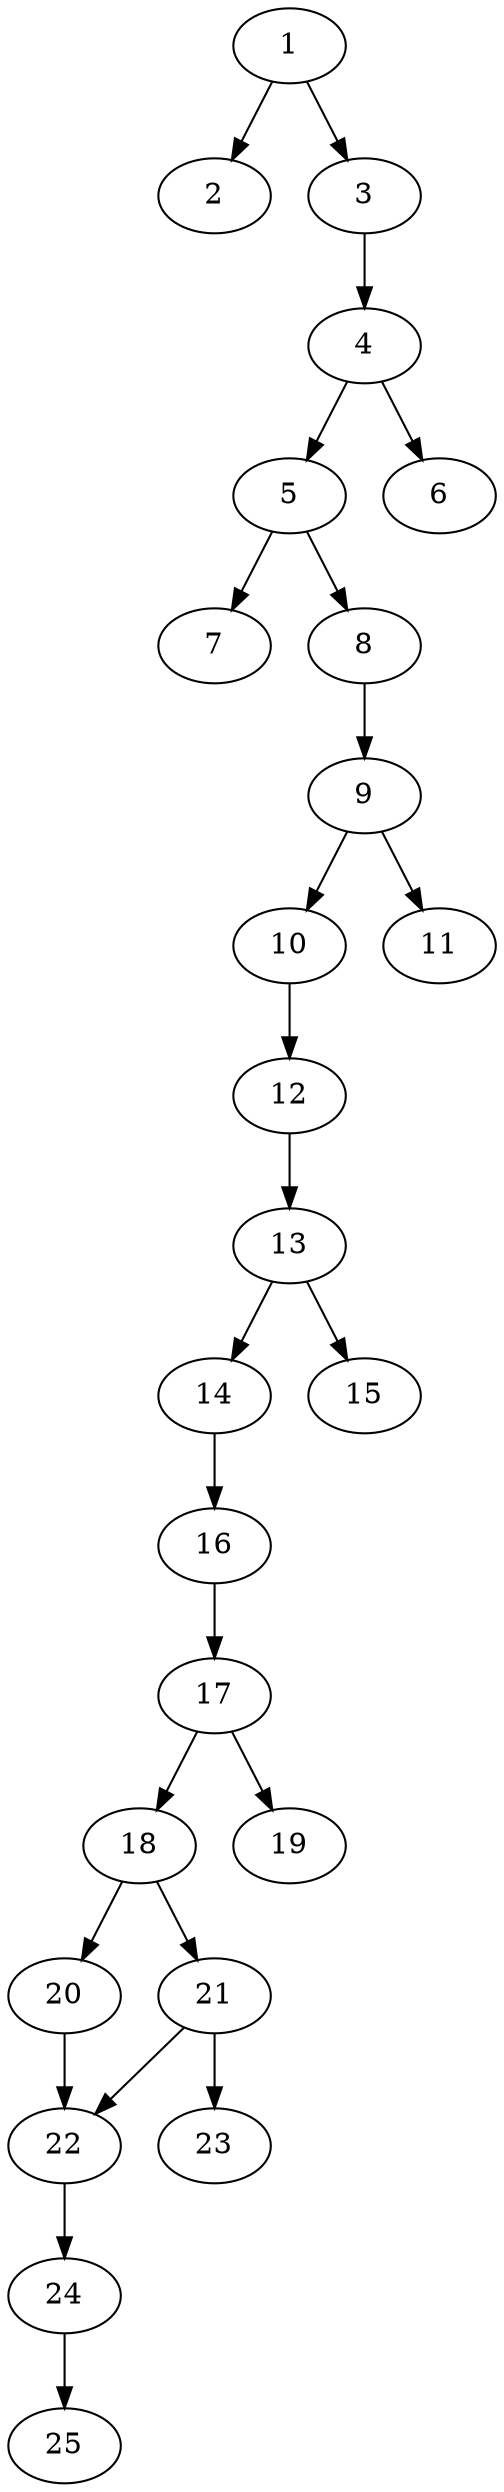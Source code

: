// DAG automatically generated by daggen at Thu Oct  3 14:00:39 2019
// ./daggen --dot -n 25 --ccr 0.3 --fat 0.3 --regular 0.7 --density 0.6 --mindata 5242880 --maxdata 52428800 
digraph G {
  1 [size="33426773", alpha="0.16", expect_size="10028032"] 
  1 -> 2 [size ="10028032"]
  1 -> 3 [size ="10028032"]
  2 [size="145954133", alpha="0.02", expect_size="43786240"] 
  3 [size="125153280", alpha="0.05", expect_size="37545984"] 
  3 -> 4 [size ="37545984"]
  4 [size="48786773", alpha="0.16", expect_size="14636032"] 
  4 -> 5 [size ="14636032"]
  4 -> 6 [size ="14636032"]
  5 [size="23435947", alpha="0.05", expect_size="7030784"] 
  5 -> 7 [size ="7030784"]
  5 -> 8 [size ="7030784"]
  6 [size="123129173", alpha="0.20", expect_size="36938752"] 
  7 [size="103499093", alpha="0.18", expect_size="31049728"] 
  8 [size="105076053", alpha="0.12", expect_size="31522816"] 
  8 -> 9 [size ="31522816"]
  9 [size="169717760", alpha="0.11", expect_size="50915328"] 
  9 -> 10 [size ="50915328"]
  9 -> 11 [size ="50915328"]
  10 [size="128416427", alpha="0.16", expect_size="38524928"] 
  10 -> 12 [size ="38524928"]
  11 [size="83800747", alpha="0.12", expect_size="25140224"] 
  12 [size="49841493", alpha="0.19", expect_size="14952448"] 
  12 -> 13 [size ="14952448"]
  13 [size="68177920", alpha="0.17", expect_size="20453376"] 
  13 -> 14 [size ="20453376"]
  13 -> 15 [size ="20453376"]
  14 [size="111213227", alpha="0.08", expect_size="33363968"] 
  14 -> 16 [size ="33363968"]
  15 [size="79749120", alpha="0.09", expect_size="23924736"] 
  16 [size="119299413", alpha="0.14", expect_size="35789824"] 
  16 -> 17 [size ="35789824"]
  17 [size="117766827", alpha="0.07", expect_size="35330048"] 
  17 -> 18 [size ="35330048"]
  17 -> 19 [size ="35330048"]
  18 [size="102696960", alpha="0.01", expect_size="30809088"] 
  18 -> 20 [size ="30809088"]
  18 -> 21 [size ="30809088"]
  19 [size="37403307", alpha="0.16", expect_size="11220992"] 
  20 [size="126661973", alpha="0.09", expect_size="37998592"] 
  20 -> 22 [size ="37998592"]
  21 [size="98010453", alpha="0.04", expect_size="29403136"] 
  21 -> 22 [size ="29403136"]
  21 -> 23 [size ="29403136"]
  22 [size="31375360", alpha="0.15", expect_size="9412608"] 
  22 -> 24 [size ="9412608"]
  23 [size="25265493", alpha="0.00", expect_size="7579648"] 
  24 [size="157160107", alpha="0.09", expect_size="47148032"] 
  24 -> 25 [size ="47148032"]
  25 [size="64440320", alpha="0.19", expect_size="19332096"] 
}
